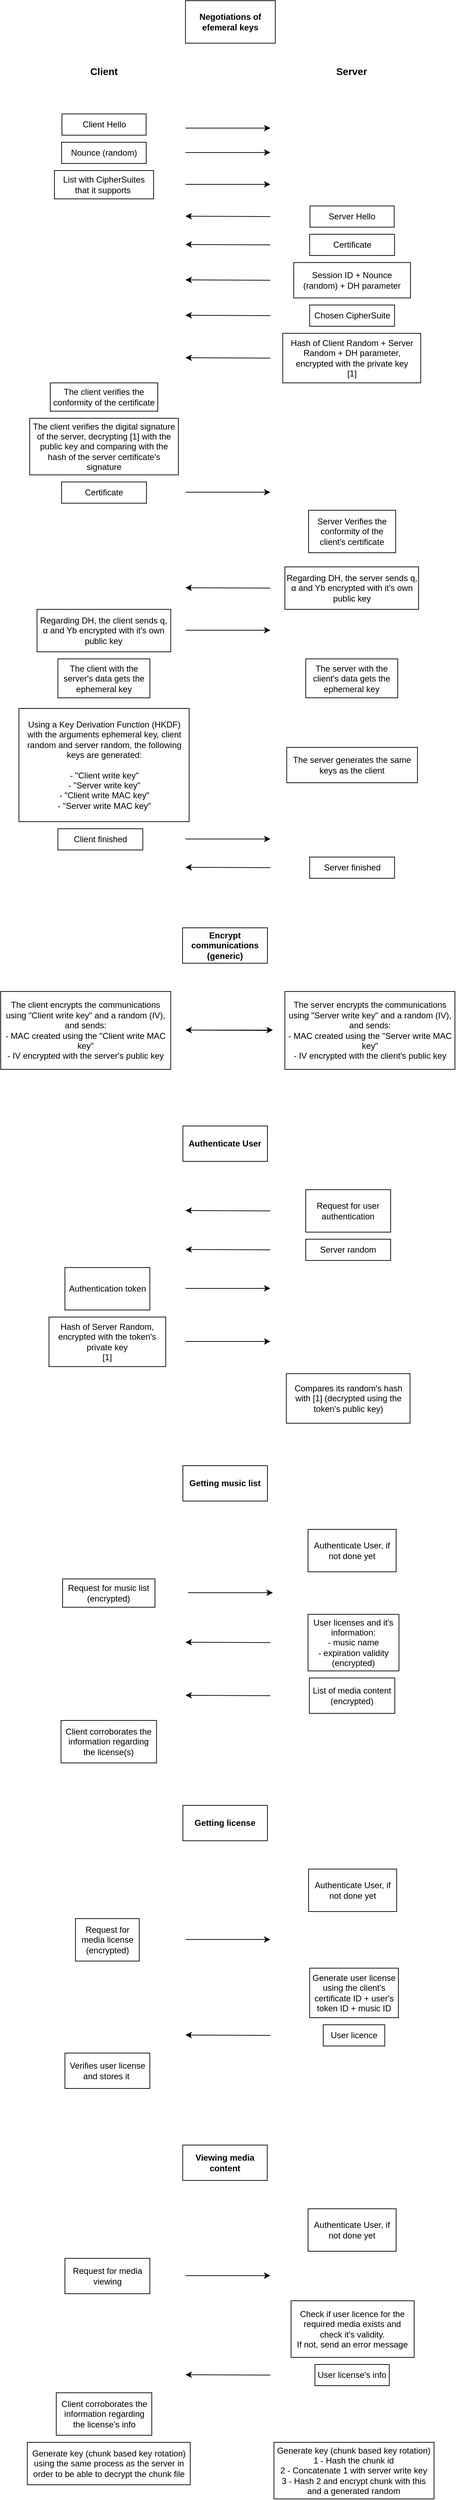 <mxfile version="12.6.5" type="device"><diagram id="ToxsXhBCQsrdMB1Es3Ik" name="Page-1"><mxGraphModel dx="706" dy="908" grid="1" gridSize="10" guides="1" tooltips="1" connect="1" arrows="1" fold="1" page="1" pageScale="1" pageWidth="850" pageHeight="1100" math="0" shadow="0"><root><mxCell id="0"/><mxCell id="1" parent="0"/><mxCell id="-mcVlJ09CJsQKU-bJ-QF-1" value="&lt;font style=&quot;font-size: 14px&quot;&gt;&lt;b&gt;Server&lt;/b&gt;&lt;/font&gt;" style="text;html=1;strokeColor=none;fillColor=none;align=center;verticalAlign=middle;whiteSpace=wrap;rounded=0;" parent="1" vertex="1"><mxGeometry x="580.14" y="130" width="40" height="20" as="geometry"/></mxCell><mxCell id="-mcVlJ09CJsQKU-bJ-QF-2" value="&lt;font style=&quot;font-size: 14px&quot;&gt;&lt;b&gt;Client&lt;/b&gt;&lt;/font&gt;" style="text;html=1;strokeColor=none;fillColor=none;align=center;verticalAlign=middle;whiteSpace=wrap;rounded=0;" parent="1" vertex="1"><mxGeometry x="229.83" y="130" width="40" height="20" as="geometry"/></mxCell><mxCell id="-mcVlJ09CJsQKU-bJ-QF-8" value="Server Hello&lt;br&gt;" style="rounded=0;whiteSpace=wrap;html=1;" parent="1" vertex="1"><mxGeometry x="541.14" y="330" width="119" height="30" as="geometry"/></mxCell><mxCell id="-mcVlJ09CJsQKU-bJ-QF-9" value="" style="endArrow=classic;html=1;" parent="1" edge="1"><mxGeometry width="50" height="50" relative="1" as="geometry"><mxPoint x="365.14" y="220" as="sourcePoint"/><mxPoint x="485.14" y="220" as="targetPoint"/></mxGeometry></mxCell><mxCell id="-mcVlJ09CJsQKU-bJ-QF-17" value="The server with the client's data gets the ephemeral key" style="rounded=0;whiteSpace=wrap;html=1;" parent="1" vertex="1"><mxGeometry x="535.14" y="970" width="130" height="55" as="geometry"/></mxCell><mxCell id="-mcVlJ09CJsQKU-bJ-QF-18" value="The client verifies the conformity of the certificate" style="rounded=0;whiteSpace=wrap;html=1;" parent="1" vertex="1"><mxGeometry x="174.05" y="580" width="151.94" height="40" as="geometry"/></mxCell><mxCell id="nerVAbbshEKJmBHqYRu4-8" value="&lt;b&gt;Negotiations of efemeral keys&lt;/b&gt;" style="rounded=0;whiteSpace=wrap;html=1;" parent="1" vertex="1"><mxGeometry x="365.14" y="40" width="127" height="60" as="geometry"/></mxCell><mxCell id="nerVAbbshEKJmBHqYRu4-9" value="&lt;b&gt;Getting music list&lt;/b&gt;" style="rounded=0;whiteSpace=wrap;html=1;" parent="1" vertex="1"><mxGeometry x="361.49" y="2110" width="119.5" height="50" as="geometry"/></mxCell><mxCell id="nerVAbbshEKJmBHqYRu4-10" value="Request for music list (encrypted)" style="whiteSpace=wrap;html=1;" parent="1" vertex="1"><mxGeometry x="191.47" y="2270" width="130.56" height="40" as="geometry"/></mxCell><mxCell id="nerVAbbshEKJmBHqYRu4-11" value="Authenticate User, if not done yet" style="whiteSpace=wrap;html=1;" parent="1" vertex="1"><mxGeometry x="538.39" y="2200" width="124.5" height="60" as="geometry"/></mxCell><mxCell id="nerVAbbshEKJmBHqYRu4-13" value="Request for media license&lt;br&gt;(encrypted)" style="whiteSpace=wrap;html=1;" parent="1" vertex="1"><mxGeometry x="209.65" y="2750" width="90.2" height="60" as="geometry"/></mxCell><mxCell id="nerVAbbshEKJmBHqYRu4-16" value="Request for media viewing" style="whiteSpace=wrap;html=1;" parent="1" vertex="1"><mxGeometry x="194.75" y="3230" width="120" height="50" as="geometry"/></mxCell><mxCell id="nerVAbbshEKJmBHqYRu4-18" value="Generate key (chunk based key rotation)&lt;br&gt;1 - Hash the chunk id&lt;br&gt;2 - Concatenate 1 with server write key&lt;br&gt;3 - Hash 2 and encrypt chunk with this and a generated random" style="whiteSpace=wrap;html=1;" parent="1" vertex="1"><mxGeometry x="490.22" y="3490" width="226.25" height="80" as="geometry"/></mxCell><mxCell id="nerVAbbshEKJmBHqYRu4-19" value="Generate key (chunk based key rotation)&lt;br&gt;using the same process as the server in order to be able to decrypt the chunk file" style="whiteSpace=wrap;html=1;" parent="1" vertex="1"><mxGeometry x="141.59" y="3490" width="230.31" height="60" as="geometry"/></mxCell><mxCell id="nerVAbbshEKJmBHqYRu4-20" value="&lt;b&gt;Encrypt communications (generic)&lt;/b&gt;" style="rounded=0;whiteSpace=wrap;html=1;" parent="1" vertex="1"><mxGeometry x="360.99" y="1350" width="120" height="50" as="geometry"/></mxCell><mxCell id="HV3tUFOVEKbKcCD-3EMf-5" value="Nounce (random)" style="rounded=0;whiteSpace=wrap;html=1;" parent="1" vertex="1"><mxGeometry x="190.02" y="240" width="119.62" height="30" as="geometry"/></mxCell><mxCell id="HV3tUFOVEKbKcCD-3EMf-12" value="Chosen CipherSuite" style="rounded=0;whiteSpace=wrap;html=1;" parent="1" vertex="1"><mxGeometry x="540.64" y="470" width="120" height="30" as="geometry"/></mxCell><mxCell id="HV3tUFOVEKbKcCD-3EMf-15" value="Session ID + Nounce (random) + DH parameter" style="rounded=0;whiteSpace=wrap;html=1;" parent="1" vertex="1"><mxGeometry x="518.14" y="410" width="165" height="50" as="geometry"/></mxCell><mxCell id="HV3tUFOVEKbKcCD-3EMf-16" value="Hash of Client Random + Server Random + DH parameter, encrypted with the private key&lt;br&gt;[1]" style="rounded=0;whiteSpace=wrap;html=1;" parent="1" vertex="1"><mxGeometry x="502.64" y="510" width="195" height="70" as="geometry"/></mxCell><mxCell id="HV3tUFOVEKbKcCD-3EMf-17" value="List with CipherSuites that it supports&amp;nbsp;" style="rounded=0;whiteSpace=wrap;html=1;" parent="1" vertex="1"><mxGeometry x="179.96" y="280" width="140.13" height="40" as="geometry"/></mxCell><mxCell id="HV3tUFOVEKbKcCD-3EMf-18" value="Client Hello" style="rounded=0;whiteSpace=wrap;html=1;" parent="1" vertex="1"><mxGeometry x="190.52" y="200" width="119" height="30" as="geometry"/></mxCell><mxCell id="HV3tUFOVEKbKcCD-3EMf-19" value="" style="endArrow=classic;html=1;" parent="1" edge="1"><mxGeometry width="50" height="50" relative="1" as="geometry"><mxPoint x="365.14" y="254.5" as="sourcePoint"/><mxPoint x="485.14" y="254.5" as="targetPoint"/></mxGeometry></mxCell><mxCell id="HV3tUFOVEKbKcCD-3EMf-20" value="" style="endArrow=classic;html=1;" parent="1" edge="1"><mxGeometry width="50" height="50" relative="1" as="geometry"><mxPoint x="365.14" y="299.5" as="sourcePoint"/><mxPoint x="485.14" y="299.5" as="targetPoint"/></mxGeometry></mxCell><mxCell id="HV3tUFOVEKbKcCD-3EMf-21" value="" style="endArrow=classic;html=1;" parent="1" edge="1"><mxGeometry width="50" height="50" relative="1" as="geometry"><mxPoint x="485.14" y="345" as="sourcePoint"/><mxPoint x="365.14" y="344.5" as="targetPoint"/></mxGeometry></mxCell><mxCell id="HV3tUFOVEKbKcCD-3EMf-22" value="" style="endArrow=classic;html=1;" parent="1" edge="1"><mxGeometry width="50" height="50" relative="1" as="geometry"><mxPoint x="485.14" y="385" as="sourcePoint"/><mxPoint x="365.14" y="384.5" as="targetPoint"/></mxGeometry></mxCell><mxCell id="HV3tUFOVEKbKcCD-3EMf-23" value="" style="endArrow=classic;html=1;" parent="1" edge="1"><mxGeometry width="50" height="50" relative="1" as="geometry"><mxPoint x="485.14" y="435" as="sourcePoint"/><mxPoint x="365.14" y="434.5" as="targetPoint"/></mxGeometry></mxCell><mxCell id="HV3tUFOVEKbKcCD-3EMf-24" value="Certificate" style="rounded=0;whiteSpace=wrap;html=1;" parent="1" vertex="1"><mxGeometry x="540.64" y="370" width="120" height="30" as="geometry"/></mxCell><mxCell id="HV3tUFOVEKbKcCD-3EMf-25" value="" style="endArrow=classic;html=1;" parent="1" edge="1"><mxGeometry width="50" height="50" relative="1" as="geometry"><mxPoint x="485.14" y="485" as="sourcePoint"/><mxPoint x="365.14" y="484.5" as="targetPoint"/></mxGeometry></mxCell><mxCell id="HV3tUFOVEKbKcCD-3EMf-26" value="" style="endArrow=classic;html=1;" parent="1" edge="1"><mxGeometry width="50" height="50" relative="1" as="geometry"><mxPoint x="485.14" y="545" as="sourcePoint"/><mxPoint x="365.14" y="544.5" as="targetPoint"/></mxGeometry></mxCell><mxCell id="HV3tUFOVEKbKcCD-3EMf-27" value="&lt;span style=&quot;white-space: normal&quot;&gt;The client verifies the digital signature of the server, decrypting [1] with the public key and comparing with the hash of the server certificate's signature&lt;/span&gt;" style="rounded=0;whiteSpace=wrap;html=1;" parent="1" vertex="1"><mxGeometry x="144.96" y="630" width="210.12" height="80" as="geometry"/></mxCell><mxCell id="HV3tUFOVEKbKcCD-3EMf-29" value="Certificate" style="rounded=0;whiteSpace=wrap;html=1;" parent="1" vertex="1"><mxGeometry x="190.02" y="720" width="120" height="30" as="geometry"/></mxCell><mxCell id="HV3tUFOVEKbKcCD-3EMf-32" value="Regarding DH, the client sends q, α and Yb encrypted with it's own public key" style="rounded=0;whiteSpace=wrap;html=1;" parent="1" vertex="1"><mxGeometry x="155.33" y="900" width="188.99" height="60" as="geometry"/></mxCell><mxCell id="HV3tUFOVEKbKcCD-3EMf-33" value="" style="endArrow=classic;html=1;" parent="1" edge="1"><mxGeometry width="50" height="50" relative="1" as="geometry"><mxPoint x="365.14" y="734.5" as="sourcePoint"/><mxPoint x="485.14" y="734.5" as="targetPoint"/></mxGeometry></mxCell><mxCell id="HV3tUFOVEKbKcCD-3EMf-35" value="" style="endArrow=classic;html=1;" parent="1" edge="1"><mxGeometry width="50" height="50" relative="1" as="geometry"><mxPoint x="365.14" y="929.5" as="sourcePoint"/><mxPoint x="485.14" y="929.5" as="targetPoint"/></mxGeometry></mxCell><mxCell id="HV3tUFOVEKbKcCD-3EMf-37" value="Server Verifies the conformity of the client's certificate" style="rounded=0;whiteSpace=wrap;html=1;" parent="1" vertex="1"><mxGeometry x="539.14" y="760" width="123" height="60" as="geometry"/></mxCell><mxCell id="HV3tUFOVEKbKcCD-3EMf-39" value="" style="endArrow=classic;html=1;" parent="1" edge="1"><mxGeometry width="50" height="50" relative="1" as="geometry"><mxPoint x="485.14" y="870" as="sourcePoint"/><mxPoint x="365.14" y="869.5" as="targetPoint"/></mxGeometry></mxCell><mxCell id="HV3tUFOVEKbKcCD-3EMf-41" value="The client with the server's data gets the ephemeral key" style="rounded=0;whiteSpace=wrap;html=1;" parent="1" vertex="1"><mxGeometry x="184.82" y="970" width="130" height="55" as="geometry"/></mxCell><mxCell id="HV3tUFOVEKbKcCD-3EMf-44" value="Using a Key Derivation Function (HKDF) with the arguments ephemeral key, client random and server random, the following keys are generated:&lt;br&gt;&lt;br&gt;- &quot;Client write key&quot;&lt;br&gt;- &quot;Server write key&quot;&lt;br&gt;- &quot;Client write MAC key&quot;&lt;br&gt;- &quot;Server write MAC key&quot;" style="rounded=0;whiteSpace=wrap;html=1;" parent="1" vertex="1"><mxGeometry x="129.72" y="1040" width="240.62" height="160" as="geometry"/></mxCell><mxCell id="HV3tUFOVEKbKcCD-3EMf-45" value="The server generates the same keys as the client" style="rounded=0;whiteSpace=wrap;html=1;" parent="1" vertex="1"><mxGeometry x="508.24" y="1095" width="184.81" height="50" as="geometry"/></mxCell><mxCell id="HV3tUFOVEKbKcCD-3EMf-46" value="Client finished" style="rounded=0;whiteSpace=wrap;html=1;" parent="1" vertex="1"><mxGeometry x="184.82" y="1210" width="120" height="30" as="geometry"/></mxCell><mxCell id="HV3tUFOVEKbKcCD-3EMf-47" value="Server finished" style="rounded=0;whiteSpace=wrap;html=1;" parent="1" vertex="1"><mxGeometry x="540.64" y="1250" width="120" height="30" as="geometry"/></mxCell><mxCell id="HV3tUFOVEKbKcCD-3EMf-48" value="" style="endArrow=classic;html=1;" parent="1" edge="1"><mxGeometry width="50" height="50" relative="1" as="geometry"><mxPoint x="365.14" y="1224.5" as="sourcePoint"/><mxPoint x="485.14" y="1224.5" as="targetPoint"/></mxGeometry></mxCell><mxCell id="HV3tUFOVEKbKcCD-3EMf-49" value="" style="endArrow=classic;html=1;" parent="1" edge="1"><mxGeometry width="50" height="50" relative="1" as="geometry"><mxPoint x="485.14" y="1265" as="sourcePoint"/><mxPoint x="365.14" y="1264.5" as="targetPoint"/></mxGeometry></mxCell><mxCell id="HV3tUFOVEKbKcCD-3EMf-50" value="&lt;b&gt;Getting license&lt;/b&gt;" style="rounded=0;whiteSpace=wrap;html=1;" parent="1" vertex="1"><mxGeometry x="361.49" y="2590" width="119.5" height="50" as="geometry"/></mxCell><mxCell id="HV3tUFOVEKbKcCD-3EMf-51" value="&lt;b&gt;Viewing media content&lt;/b&gt;" style="rounded=0;whiteSpace=wrap;html=1;" parent="1" vertex="1"><mxGeometry x="361.24" y="3070" width="119.5" height="50" as="geometry"/></mxCell><mxCell id="4t_6XAyP7BRjtZ9jE2N2-1" value="Regarding DH, the server sends q, α and Yb encrypted with it's own public key" style="rounded=0;whiteSpace=wrap;html=1;" parent="1" vertex="1"><mxGeometry x="505.64" y="840" width="188.99" height="60" as="geometry"/></mxCell><mxCell id="Kc5_VZktUotsjv5k2XwF-1" value="&lt;span style=&quot;white-space: normal&quot;&gt;The client encrypts the communications using &quot;Client write key&quot; and a random (IV), and sends:&lt;br&gt;- MAC created using the &quot;Client write MAC key&quot;&lt;br&gt;- IV encrypted with the server's public key&lt;br&gt;&lt;/span&gt;" style="rounded=0;whiteSpace=wrap;html=1;" parent="1" vertex="1"><mxGeometry x="104" y="1440" width="240.32" height="110" as="geometry"/></mxCell><mxCell id="Kc5_VZktUotsjv5k2XwF-3" value="&lt;span style=&quot;white-space: normal&quot;&gt;The server encrypts the communications using &quot;Server write key&quot; and a random (IV), and sends:&lt;br&gt;- MAC created using the &quot;Server write MAC key&quot;&lt;br&gt;- IV encrypted with the client's public key&lt;br&gt;&lt;/span&gt;" style="rounded=0;whiteSpace=wrap;html=1;" parent="1" vertex="1"><mxGeometry x="505.64" y="1440" width="240.32" height="110" as="geometry"/></mxCell><mxCell id="Kc5_VZktUotsjv5k2XwF-4" value="&lt;b&gt;Authenticate User&lt;/b&gt;" style="rounded=0;whiteSpace=wrap;html=1;" parent="1" vertex="1"><mxGeometry x="361.49" y="1630" width="119.5" height="50" as="geometry"/></mxCell><mxCell id="Kc5_VZktUotsjv5k2XwF-5" value="Authentication token" style="rounded=0;whiteSpace=wrap;html=1;" parent="1" vertex="1"><mxGeometry x="194.75" y="1830" width="120" height="60" as="geometry"/></mxCell><mxCell id="Kc5_VZktUotsjv5k2XwF-6" value="Request for user authentication" style="rounded=0;whiteSpace=wrap;html=1;" parent="1" vertex="1"><mxGeometry x="535.14" y="1720" width="120" height="60" as="geometry"/></mxCell><mxCell id="Kc5_VZktUotsjv5k2XwF-7" value="" style="endArrow=classic;html=1;" parent="1" edge="1"><mxGeometry width="50" height="50" relative="1" as="geometry"><mxPoint x="368.64" y="1494.5" as="sourcePoint"/><mxPoint x="488.64" y="1494.5" as="targetPoint"/></mxGeometry></mxCell><mxCell id="Kc5_VZktUotsjv5k2XwF-8" value="" style="endArrow=classic;html=1;" parent="1" edge="1"><mxGeometry width="50" height="50" relative="1" as="geometry"><mxPoint x="485.14" y="1495" as="sourcePoint"/><mxPoint x="365.14" y="1494.5" as="targetPoint"/></mxGeometry></mxCell><mxCell id="Kc5_VZktUotsjv5k2XwF-10" value="" style="endArrow=classic;html=1;" parent="1" edge="1"><mxGeometry width="50" height="50" relative="1" as="geometry"><mxPoint x="485.14" y="1750" as="sourcePoint"/><mxPoint x="365.14" y="1749.5" as="targetPoint"/></mxGeometry></mxCell><mxCell id="Kc5_VZktUotsjv5k2XwF-11" value="Hash of Server Random, encrypted with the token's private key&lt;br&gt;[1]" style="rounded=0;whiteSpace=wrap;html=1;" parent="1" vertex="1"><mxGeometry x="172.22" y="1900" width="165.06" height="70" as="geometry"/></mxCell><mxCell id="Kc5_VZktUotsjv5k2XwF-12" value="Server random" style="rounded=0;whiteSpace=wrap;html=1;" parent="1" vertex="1"><mxGeometry x="535.14" y="1790" width="120" height="30" as="geometry"/></mxCell><mxCell id="Kc5_VZktUotsjv5k2XwF-13" value="" style="endArrow=classic;html=1;" parent="1" edge="1"><mxGeometry width="50" height="50" relative="1" as="geometry"><mxPoint x="485.14" y="1805" as="sourcePoint"/><mxPoint x="365.14" y="1804.5" as="targetPoint"/></mxGeometry></mxCell><mxCell id="Kc5_VZktUotsjv5k2XwF-14" value="Compares its random's hash with [1] (decrypted using the token's public key)" style="rounded=0;whiteSpace=wrap;html=1;" parent="1" vertex="1"><mxGeometry x="507.7" y="1980" width="174.88" height="70" as="geometry"/></mxCell><mxCell id="Kc5_VZktUotsjv5k2XwF-15" value="" style="endArrow=classic;html=1;" parent="1" edge="1"><mxGeometry width="50" height="50" relative="1" as="geometry"><mxPoint x="365.14" y="1859.5" as="sourcePoint"/><mxPoint x="485.14" y="1859.5" as="targetPoint"/></mxGeometry></mxCell><mxCell id="Kc5_VZktUotsjv5k2XwF-16" value="" style="endArrow=classic;html=1;" parent="1" edge="1"><mxGeometry width="50" height="50" relative="1" as="geometry"><mxPoint x="365.14" y="1934.5" as="sourcePoint"/><mxPoint x="485.14" y="1934.5" as="targetPoint"/></mxGeometry></mxCell><mxCell id="Kc5_VZktUotsjv5k2XwF-17" value="User licenses and it's information:&lt;br&gt;- music name&lt;br&gt;- expiration validity&lt;br&gt;(encrypted)" style="rounded=0;whiteSpace=wrap;html=1;" parent="1" vertex="1"><mxGeometry x="538.39" y="2320" width="128.5" height="80" as="geometry"/></mxCell><mxCell id="Kc5_VZktUotsjv5k2XwF-18" value="" style="endArrow=classic;html=1;" parent="1" edge="1"><mxGeometry width="50" height="50" relative="1" as="geometry"><mxPoint x="485.14" y="2360" as="sourcePoint"/><mxPoint x="365.14" y="2359.5" as="targetPoint"/></mxGeometry></mxCell><mxCell id="Kc5_VZktUotsjv5k2XwF-19" value="List of media content&lt;br&gt;(encrypted)" style="rounded=0;whiteSpace=wrap;html=1;" parent="1" vertex="1"><mxGeometry x="540.27" y="2410" width="120.75" height="50" as="geometry"/></mxCell><mxCell id="Kc5_VZktUotsjv5k2XwF-20" value="" style="endArrow=classic;html=1;" parent="1" edge="1"><mxGeometry width="50" height="50" relative="1" as="geometry"><mxPoint x="485.14" y="2435" as="sourcePoint"/><mxPoint x="365.14" y="2434.5" as="targetPoint"/></mxGeometry></mxCell><mxCell id="Kc5_VZktUotsjv5k2XwF-21" value="Client corroborates the information regarding the license(s)" style="whiteSpace=wrap;html=1;" parent="1" vertex="1"><mxGeometry x="189.25" y="2470" width="135" height="60" as="geometry"/></mxCell><mxCell id="Kc5_VZktUotsjv5k2XwF-22" value="Authenticate User, if not done yet" style="whiteSpace=wrap;html=1;" parent="1" vertex="1"><mxGeometry x="539.14" y="2680" width="124.5" height="60" as="geometry"/></mxCell><mxCell id="Kc5_VZktUotsjv5k2XwF-23" value="Generate user license using the client's certificate ID + user's token ID + music ID" style="rounded=0;whiteSpace=wrap;html=1;" parent="1" vertex="1"><mxGeometry x="540.64" y="2820" width="125.41" height="70" as="geometry"/></mxCell><mxCell id="Kc5_VZktUotsjv5k2XwF-24" value="User licence" style="rounded=0;whiteSpace=wrap;html=1;" parent="1" vertex="1"><mxGeometry x="559.84" y="2900" width="87" height="30" as="geometry"/></mxCell><mxCell id="Kc5_VZktUotsjv5k2XwF-25" value="" style="endArrow=classic;html=1;" parent="1" edge="1"><mxGeometry width="50" height="50" relative="1" as="geometry"><mxPoint x="485.14" y="2915" as="sourcePoint"/><mxPoint x="365.14" y="2914.5" as="targetPoint"/></mxGeometry></mxCell><mxCell id="Kc5_VZktUotsjv5k2XwF-26" value="Verifies user license and stores it&amp;nbsp;" style="rounded=0;whiteSpace=wrap;html=1;" parent="1" vertex="1"><mxGeometry x="194.75" y="2940" width="120" height="50" as="geometry"/></mxCell><mxCell id="Kc5_VZktUotsjv5k2XwF-27" value="Authenticate User, if not done yet" style="whiteSpace=wrap;html=1;" parent="1" vertex="1"><mxGeometry x="538.4" y="3160" width="124.5" height="60" as="geometry"/></mxCell><mxCell id="Kc5_VZktUotsjv5k2XwF-28" value="Check if user licence for the required media exists and check it's validity.&lt;br&gt;If not, send an error message" style="whiteSpace=wrap;html=1;" parent="1" vertex="1"><mxGeometry x="514.39" y="3290" width="174" height="80" as="geometry"/></mxCell><mxCell id="Kc5_VZktUotsjv5k2XwF-29" value="User license's info" style="whiteSpace=wrap;html=1;" parent="1" vertex="1"><mxGeometry x="548.08" y="3380" width="105.13" height="30" as="geometry"/></mxCell><mxCell id="Kc5_VZktUotsjv5k2XwF-30" value="Client corroborates the information regarding the license's info" style="whiteSpace=wrap;html=1;" parent="1" vertex="1"><mxGeometry x="182.53" y="3420" width="135" height="60" as="geometry"/></mxCell><mxCell id="Kc5_VZktUotsjv5k2XwF-33" value="" style="endArrow=classic;html=1;" parent="1" edge="1"><mxGeometry width="50" height="50" relative="1" as="geometry"><mxPoint x="368.64" y="2289.5" as="sourcePoint"/><mxPoint x="488.64" y="2289.5" as="targetPoint"/></mxGeometry></mxCell><mxCell id="Kc5_VZktUotsjv5k2XwF-35" value="" style="endArrow=classic;html=1;" parent="1" edge="1"><mxGeometry width="50" height="50" relative="1" as="geometry"><mxPoint x="365.14" y="2779.5" as="sourcePoint"/><mxPoint x="485.14" y="2779.5" as="targetPoint"/></mxGeometry></mxCell><mxCell id="Kc5_VZktUotsjv5k2XwF-36" value="" style="endArrow=classic;html=1;" parent="1" edge="1"><mxGeometry width="50" height="50" relative="1" as="geometry"><mxPoint x="365.14" y="3254.5" as="sourcePoint"/><mxPoint x="485.14" y="3254.5" as="targetPoint"/></mxGeometry></mxCell><mxCell id="Kc5_VZktUotsjv5k2XwF-37" value="" style="endArrow=classic;html=1;" parent="1" edge="1"><mxGeometry width="50" height="50" relative="1" as="geometry"><mxPoint x="485.14" y="3395" as="sourcePoint"/><mxPoint x="365.14" y="3394.5" as="targetPoint"/></mxGeometry></mxCell></root></mxGraphModel></diagram></mxfile>